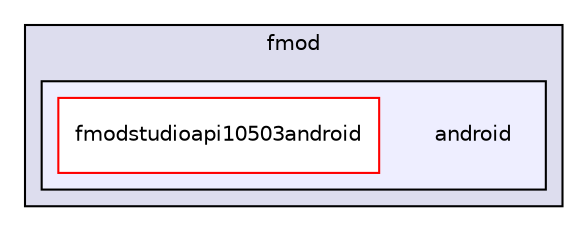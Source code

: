 digraph "fmod/android" {
  compound=true
  node [ fontsize="10", fontname="Helvetica"];
  edge [ labelfontsize="10", labelfontname="Helvetica"];
  subgraph clusterdir_cf755e9929bb3834181fabd99b156856 {
    graph [ bgcolor="#ddddee", pencolor="black", label="fmod" fontname="Helvetica", fontsize="10", URL="dir_cf755e9929bb3834181fabd99b156856.html"]
  subgraph clusterdir_f266d1dcd1683a6addb511a5c566c12c {
    graph [ bgcolor="#eeeeff", pencolor="black", label="" URL="dir_f266d1dcd1683a6addb511a5c566c12c.html"];
    dir_f266d1dcd1683a6addb511a5c566c12c [shape=plaintext label="android"];
    dir_74eb7b41963a8bf3079bcd7a681183a4 [shape=box label="fmodstudioapi10503android" color="red" fillcolor="white" style="filled" URL="dir_74eb7b41963a8bf3079bcd7a681183a4.html"];
  }
  }
}
